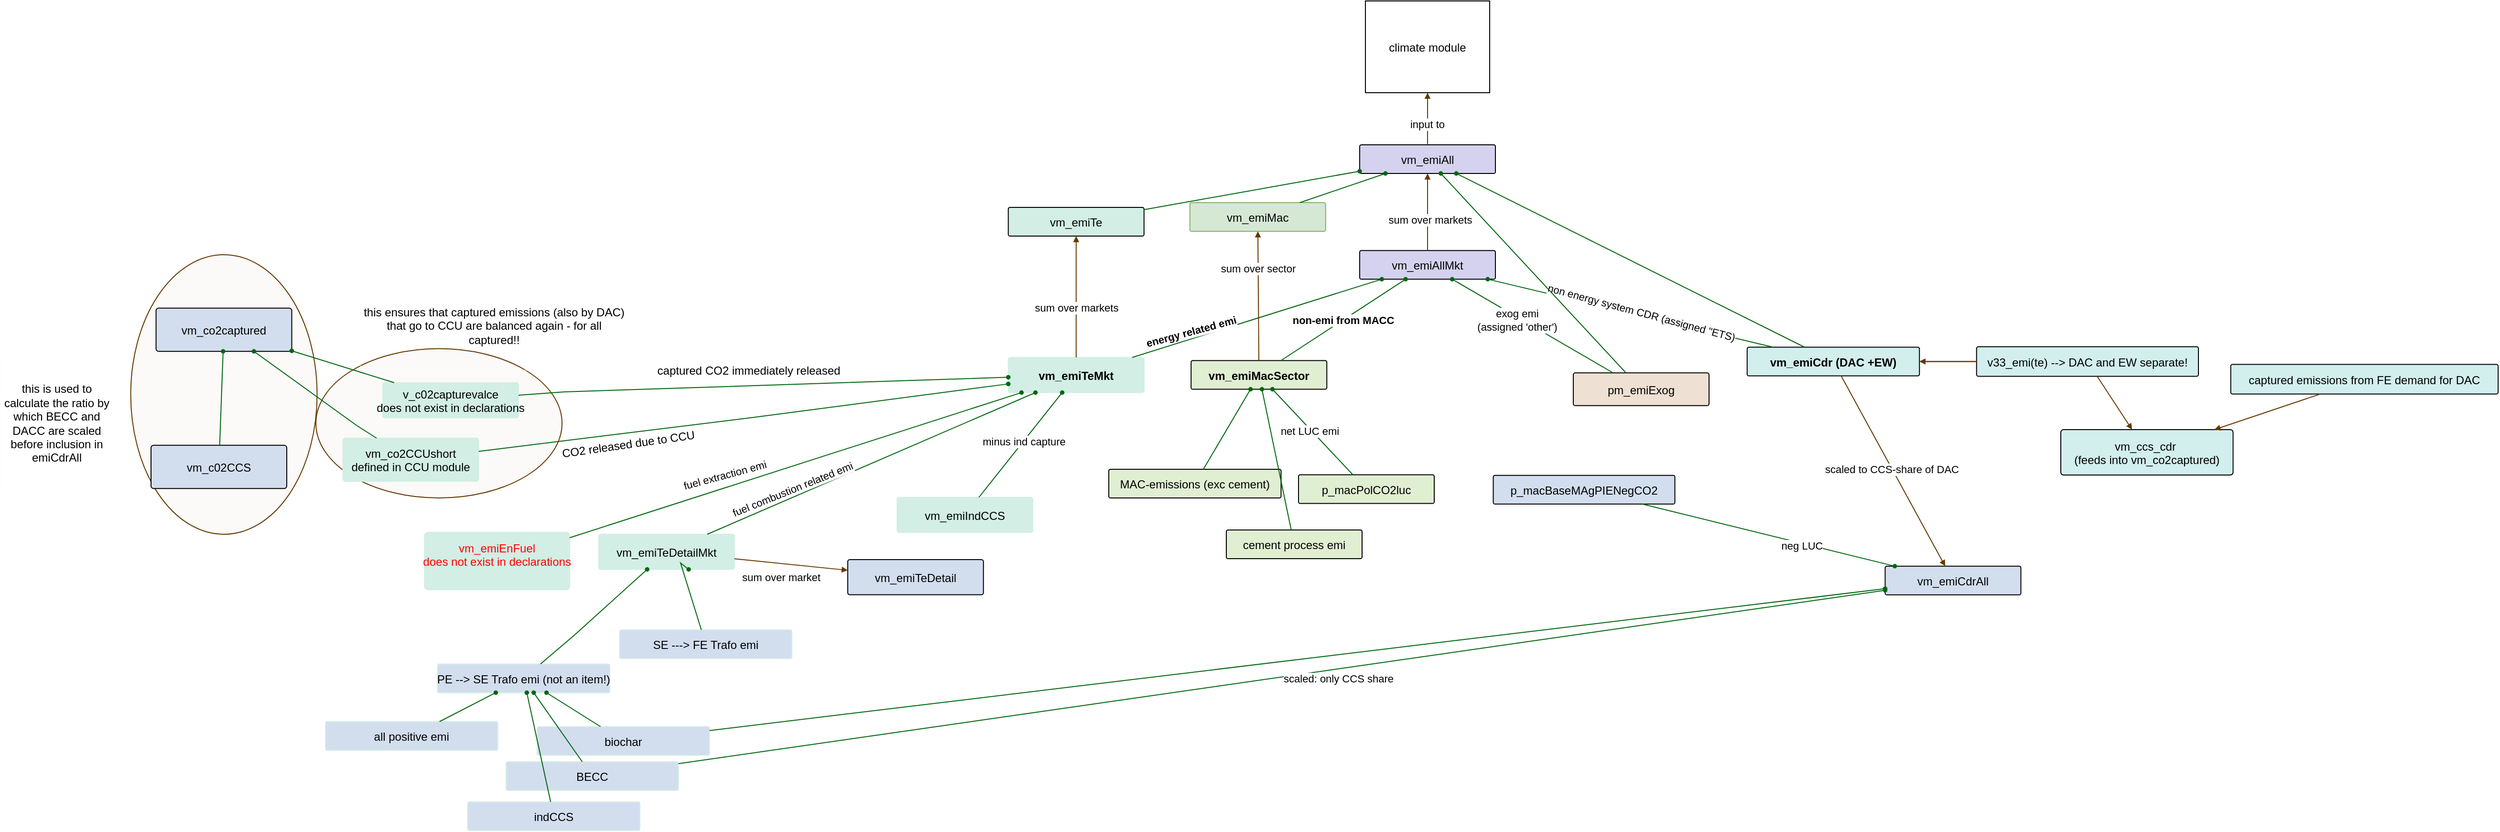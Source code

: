 <mxfile version="26.0.5">
  <diagram name="Page 2" id="0">
    <mxGraphModel dx="2287" dy="2053" grid="1" gridSize="10" guides="1" tooltips="1" connect="1" arrows="1" fold="1" page="1" pageScale="1" pageWidth="827" pageHeight="1169" math="0" shadow="0">
      <root>
        <mxCell id="0" />
        <mxCell id="1" parent="0" />
        <mxCell id="31" style="graphMlID=n29;shape=ellipse;fillColor=#E2DCD426;strokeColor=#663800FF" parent="1" vertex="1">
          <mxGeometry x="-1255.5" y="97.75" width="257.5" height="156.25" as="geometry" />
        </mxCell>
        <mxCell id="33" value="" style="graphMlID=n31;shape=ellipse;fillColor=#E2DCD426;strokeColor=#663800FF" parent="1" vertex="1">
          <mxGeometry x="-1449.25" y="-0.5" width="195" height="292.5" as="geometry" />
        </mxCell>
        <mxCell id="2" value="vm_emiAll" style="graphMlID=n0;shape=mxgraph.flowchart.process;fillColor=#D4D2EEFF" parent="1" vertex="1">
          <mxGeometry x="-163.5" y="-115.5" width="142" height="30" as="geometry" />
        </mxCell>
        <mxCell id="3" value="vm_emiAllMkt" style="graphMlID=n1;shape=mxgraph.flowchart.process;fillColor=#D4D2EEFF" parent="1" vertex="1">
          <mxGeometry x="-163.5" y="-4.875" width="142" height="30" as="geometry" />
        </mxCell>
        <mxCell id="4" value="vm_emiTeMkt" style="graphMlID=n2;shape=mxgraph.flowchart.process;fillColor=#D2EEE5FF;strokeColor=#D2EEE5FF;fontStyle=1" parent="1" vertex="1">
          <mxGeometry x="-531.125" y="107" width="142" height="36.75" as="geometry" />
        </mxCell>
        <mxCell id="5" value="vm_emiMacSector" style="graphMlID=n3;shape=mxgraph.flowchart.process;fillColor=#E0EED2FF;fontStyle=1" parent="1" vertex="1">
          <mxGeometry x="-339.875" y="110.25" width="142" height="30" as="geometry" />
        </mxCell>
        <mxCell id="6" value="climate module" style="graphMlID=n4" parent="1" vertex="1">
          <mxGeometry x="-157.5" y="-266" width="130" height="96" as="geometry" />
        </mxCell>
        <mxCell id="7" value="pm_emiExog" style="graphMlID=n5;shape=mxgraph.flowchart.process;fillColor=#EEE0D2FF" parent="1" vertex="1">
          <mxGeometry x="60" y="123.125" width="142" height="34.25" as="geometry" />
        </mxCell>
        <mxCell id="8" value="vm_emiCdr (DAC +EW)" style="graphMlID=n6;shape=mxgraph.flowchart.process;fillColor=#D2EEEDFF;fontStyle=1" parent="1" vertex="1">
          <mxGeometry x="241.875" y="96.25" width="180.25" height="30" as="geometry" />
        </mxCell>
        <mxCell id="9" value="vm_emiTe" style="graphMlID=n7;shape=mxgraph.flowchart.process;fillColor=#D2EEE5FF" parent="1" vertex="1">
          <mxGeometry x="-531.125" y="-50" width="142" height="30" as="geometry" />
        </mxCell>
        <mxCell id="10" value="vm_emiMac" style="graphMlID=n8;shape=mxgraph.flowchart.process;fillColor=#d5e8d4;strokeColor=#82b366;" parent="1" vertex="1">
          <mxGeometry x="-341.125" y="-55" width="142" height="30" as="geometry" />
        </mxCell>
        <mxCell id="11" value="MAC-emissions (exc cement)" style="graphMlID=n9;shape=mxgraph.flowchart.process;fillColor=#E0EED2FF" parent="1" vertex="1">
          <mxGeometry x="-426" y="224" width="180.25" height="30" as="geometry" />
        </mxCell>
        <mxCell id="12" value="p_macPolCO2luc" style="graphMlID=n10;shape=mxgraph.flowchart.process;fillColor=#E0EED2FF" parent="1" vertex="1">
          <mxGeometry x="-227.5" y="229.75" width="142" height="30" as="geometry" />
        </mxCell>
        <mxCell id="13" value="cement process emi" style="graphMlID=n11;shape=mxgraph.flowchart.process;fillColor=#E0EED2FF" parent="1" vertex="1">
          <mxGeometry x="-303" y="287.5" width="142" height="30" as="geometry" />
        </mxCell>
        <mxCell id="14" value="PE --&gt; SE Trafo emi (not an item!)" style="graphMlID=n12;shape=mxgraph.flowchart.process;fillColor=#D2DEEEFF;strokeColor=#D2EEE5FF" parent="1" vertex="1">
          <mxGeometry x="-1128.25" y="427.75" width="180.25" height="30" as="geometry" />
        </mxCell>
        <mxCell id="15" value="SE ---&gt; FE Trafo emi" style="graphMlID=n13;shape=mxgraph.flowchart.process;fillColor=#D2DEEEFF;strokeColor=#D2EEE5FF" parent="1" vertex="1">
          <mxGeometry x="-937.75" y="392" width="180.25" height="30" as="geometry" />
        </mxCell>
        <mxCell id="16" value="vm_emiTeDetailMkt" style="graphMlID=n14;shape=mxgraph.flowchart.process;fillColor=#D2EEE5FF;strokeColor=#D2EEE5FF" parent="1" vertex="1">
          <mxGeometry x="-959.625" y="292" width="142" height="36.75" as="geometry" />
        </mxCell>
        <mxCell id="17" value="BECC" style="graphMlID=n15;shape=mxgraph.flowchart.process;fillColor=#D2DEEEFF;strokeColor=#D2EEE5FF" parent="1" vertex="1">
          <mxGeometry x="-1056.5" y="530" width="180.25" height="30" as="geometry" />
        </mxCell>
        <mxCell id="18" value="all positive emi" style="graphMlID=n16;shape=mxgraph.flowchart.process;fillColor=#D2DEEEFF;strokeColor=#D2EEE5FF" parent="1" vertex="1">
          <mxGeometry x="-1245.5" y="488" width="180.25" height="30" as="geometry" />
        </mxCell>
        <mxCell id="19" value="biochar" style="graphMlID=n17;shape=mxgraph.flowchart.process;fillColor=#D2DEEEFF;strokeColor=#D2EEE5FF" parent="1" vertex="1">
          <mxGeometry x="-1024" y="493.25" width="180.25" height="30" as="geometry" />
        </mxCell>
        <mxCell id="20" value="indCCS" style="graphMlID=n18;shape=mxgraph.flowchart.process;fillColor=#D2DEEEFF;strokeColor=#D2EEE5FF" parent="1" vertex="1">
          <mxGeometry x="-1096.75" y="572" width="180.25" height="30" as="geometry" />
        </mxCell>
        <mxCell id="21" value="vm_emiCdrAll" style="graphMlID=n19;shape=mxgraph.flowchart.process;fillColor=#D2DEEEFF" parent="1" vertex="1">
          <mxGeometry x="386.25" y="325.375" width="142" height="30" as="geometry" />
        </mxCell>
        <mxCell id="22" value="v33_emi(te) --&gt; DAC and EW separate!" style="graphMlID=n20;shape=mxgraph.flowchart.process;fillColor=#D2EEEDFF" parent="1" vertex="1">
          <mxGeometry x="481.875" y="95.75" width="232.125" height="31" as="geometry" />
        </mxCell>
        <mxCell id="23" value="p_macBaseMAgPIENegCO2" style="graphMlID=n21;shape=mxgraph.flowchart.process;fillColor=#D2DEEEFF" parent="1" vertex="1">
          <mxGeometry x="-23.75" y="230.375" width="190" height="30" as="geometry" />
        </mxCell>
        <mxCell id="24" value="vm_emiTeDetail" style="graphMlID=n22;shape=mxgraph.flowchart.process;fillColor=#D2DEEEFF" parent="1" vertex="1">
          <mxGeometry x="-699.125" y="318.5" width="142" height="36.75" as="geometry" />
        </mxCell>
        <mxCell id="25" value="vm_emiEnFuel&#xa;does not exist in declarations&#xa;" style="graphMlID=n23;shape=mxgraph.flowchart.process;fillColor=#D2EEE5FF;strokeColor=#D2EEE5FF;fontColor=#FF0000;" parent="1" vertex="1">
          <mxGeometry x="-1141.87" y="290" width="151.87" height="60" as="geometry" />
        </mxCell>
        <mxCell id="26" value="vm_emiIndCCS" style="graphMlID=n24;shape=mxgraph.flowchart.process;fillColor=#D2EEE5FF;strokeColor=#D2EEE5FF" parent="1" vertex="1">
          <mxGeometry x="-647.5" y="253.375" width="142" height="36.75" as="geometry" />
        </mxCell>
        <mxCell id="27" value="v_c02capturevalce&#xa;does not exist in declarations" style="graphMlID=n25;shape=mxgraph.flowchart.process;fillColor=#D2EEE5FF;strokeColor=#D2EEE5FF" parent="1" vertex="1">
          <mxGeometry x="-1185.5" y="133.375" width="142" height="36.75" as="geometry" />
        </mxCell>
        <mxCell id="28" value="vm_co2CCUshort&#xa;defined in CCU module" style="graphMlID=n26;shape=mxgraph.flowchart.process;fillColor=#D2EEE5FF;strokeColor=#D2EEE5FF" parent="1" vertex="1">
          <mxGeometry x="-1227.25" y="191.375" width="142" height="45.25" as="geometry" />
        </mxCell>
        <mxCell id="29" value="vm_c02CCS" style="graphMlID=n27;shape=mxgraph.flowchart.process;fillColor=#D2DEEEFF" parent="1" vertex="1">
          <mxGeometry x="-1428" y="198.875" width="142" height="45.25" as="geometry" />
        </mxCell>
        <mxCell id="30" value="vm_co2captured" style="graphMlID=n28;shape=mxgraph.flowchart.process;fillColor=#D2DEEEFF" parent="1" vertex="1">
          <mxGeometry x="-1422.75" y="55.375" width="142" height="45.25" as="geometry" />
        </mxCell>
        <mxCell id="32" value="this ensures that captured emissions (also by DAC) that go to CCU are balanced again - for all captured!! " style="graphMlID=n30;shape=mxgraph.flowchart.process;fillColor=#D2DEEE00;strokeColor=#FDFDFD6D;whiteSpace=wrap;" parent="1" vertex="1">
          <mxGeometry x="-1209.125" y="27.75" width="279.75" height="92.5" as="geometry" />
        </mxCell>
        <mxCell id="34" value="this is used to calculate the ratio by which BECC and DACC are scaled before inclusion in emiCdrAll" style="graphMlID=n32;shape=mxgraph.flowchart.process;fillColor=#D2DEEE00;strokeColor=#FDFDFD6D;fontStyle=0;whiteSpace=wrap;" parent="1" vertex="1">
          <mxGeometry x="-1585" y="102.25" width="117" height="146.5" as="geometry" />
        </mxCell>
        <mxCell id="35" value="vm_ccs_cdr &#xa;(feeds into vm_co2captured)" style="graphMlID=n33;shape=mxgraph.flowchart.process;fillColor=#D2EEEDFF" parent="1" vertex="1">
          <mxGeometry x="570" y="182.5" width="180.25" height="47.5" as="geometry" />
        </mxCell>
        <mxCell id="36" value="captured emissions from FE demand for DAC" style="graphMlID=n34;shape=mxgraph.flowchart.process;fillColor=#D2EEEDFF" parent="1" vertex="1">
          <mxGeometry x="747.812" y="114.25" width="279.75" height="31" as="geometry" />
        </mxCell>
        <mxCell id="37" value="" style="graphMlID=e0;endArrow=block;rounded=0;strokeColor=#663800FF;endFill=1;endSize=3.75" parent="1" source="2" target="6" edge="1">
          <mxGeometry relative="1" as="geometry" />
        </mxCell>
        <mxCell id="_fNlC0QupFxDKhn81Lbz-86" value="input to" style="edgeLabel;html=1;align=center;verticalAlign=middle;resizable=0;points=[];" vertex="1" connectable="0" parent="37">
          <mxGeometry x="-0.211" y="1" relative="1" as="geometry">
            <mxPoint as="offset" />
          </mxGeometry>
        </mxCell>
        <mxCell id="38" value="" style="graphMlID=e1;endArrow=block;rounded=0;strokeColor=#663800FF;endFill=1;endSize=3.75;exitX=0.5;exitY=0.026" parent="1" source="4" target="9" edge="1">
          <mxGeometry relative="1" as="geometry" />
        </mxCell>
        <mxCell id="_fNlC0QupFxDKhn81Lbz-80" value="sum over markets" style="edgeLabel;html=1;align=center;verticalAlign=middle;resizable=0;points=[];" vertex="1" connectable="0" parent="38">
          <mxGeometry x="-0.181" relative="1" as="geometry">
            <mxPoint as="offset" />
          </mxGeometry>
        </mxCell>
        <mxCell id="39" value="" style="graphMlID=e2;endArrow=oval;rounded=0;strokeColor=#006610FF;endFill=1;endSize=3.75;startArrow=none;startFill=1;startSize=6" parent="1" source="4" target="3" edge="1">
          <mxGeometry relative="1" as="geometry" />
        </mxCell>
        <mxCell id="_fNlC0QupFxDKhn81Lbz-81" value="&lt;b&gt;energy related emi&lt;/b&gt;" style="edgeLabel;html=1;align=center;verticalAlign=middle;resizable=0;points=[];rotation=-15;" vertex="1" connectable="0" parent="39">
          <mxGeometry x="0.361" relative="1" as="geometry">
            <mxPoint x="-117" y="29" as="offset" />
          </mxGeometry>
        </mxCell>
        <mxCell id="40" value="" style="graphMlID=e3;endArrow=oval;rounded=0;strokeColor=#006610FF;endFill=1;endSize=3.75;startArrow=none;startFill=1;startSize=6" parent="1" source="5" target="3" edge="1">
          <mxGeometry relative="1" as="geometry" />
        </mxCell>
        <mxCell id="_fNlC0QupFxDKhn81Lbz-83" value="&lt;b&gt;non-emi from MACC&lt;/b&gt;" style="edgeLabel;html=1;align=center;verticalAlign=middle;resizable=0;points=[];" vertex="1" connectable="0" parent="40">
          <mxGeometry x="-0.009" relative="1" as="geometry">
            <mxPoint as="offset" />
          </mxGeometry>
        </mxCell>
        <mxCell id="41" value="" style="graphMlID=e4;endArrow=block;rounded=0;strokeColor=#663800FF;endFill=1;endSize=3.75" parent="1" source="3" target="2" edge="1">
          <mxGeometry relative="1" as="geometry" />
        </mxCell>
        <mxCell id="_fNlC0QupFxDKhn81Lbz-87" value="sum over markets" style="edgeLabel;html=1;align=center;verticalAlign=middle;resizable=0;points=[];" vertex="1" connectable="0" parent="41">
          <mxGeometry x="-0.203" y="-1" relative="1" as="geometry">
            <mxPoint x="1" as="offset" />
          </mxGeometry>
        </mxCell>
        <mxCell id="42" value="" style="graphMlID=e5;endArrow=oval;rounded=0;strokeColor=#006610FF;endFill=1;endSize=3.75;startArrow=none;startFill=1;startSize=6" parent="1" source="7" target="3" edge="1">
          <mxGeometry relative="1" as="geometry" />
        </mxCell>
        <mxCell id="_fNlC0QupFxDKhn81Lbz-88" value="&lt;div&gt;exog emi&lt;/div&gt;&lt;div&gt;(assigned &#39;other&#39;)&lt;br&gt;&lt;/div&gt;" style="edgeLabel;html=1;align=center;verticalAlign=middle;resizable=0;points=[];" vertex="1" connectable="0" parent="42">
          <mxGeometry x="0.178" y="3" relative="1" as="geometry">
            <mxPoint as="offset" />
          </mxGeometry>
        </mxCell>
        <mxCell id="43" value="" style="graphMlID=e6;endArrow=oval;rounded=0;strokeColor=#006610FF;endFill=1;endSize=3.75;startArrow=none;startFill=1;startSize=6" parent="1" source="8" target="3" edge="1">
          <mxGeometry relative="1" as="geometry" />
        </mxCell>
        <mxCell id="_fNlC0QupFxDKhn81Lbz-89" value="non energy system CDR (assigned &quot;ETS)" style="edgeLabel;html=1;align=center;verticalAlign=middle;resizable=0;points=[];rotation=15;" vertex="1" connectable="0" parent="43">
          <mxGeometry x="0.168" relative="1" as="geometry">
            <mxPoint x="36" y="5" as="offset" />
          </mxGeometry>
        </mxCell>
        <mxCell id="44" value="" style="graphMlID=e7;endArrow=block;rounded=0;strokeColor=#663800FF;endFill=1;endSize=3.75" parent="1" source="5" target="10" edge="1">
          <mxGeometry relative="1" as="geometry" />
        </mxCell>
        <mxCell id="_fNlC0QupFxDKhn81Lbz-82" value="sum over sector" style="edgeLabel;html=1;align=center;verticalAlign=middle;resizable=0;points=[];" vertex="1" connectable="0" parent="44">
          <mxGeometry x="0.432" y="1" relative="1" as="geometry">
            <mxPoint as="offset" />
          </mxGeometry>
        </mxCell>
        <mxCell id="45" value="" style="graphMlID=e8;endArrow=oval;rounded=0;strokeColor=#006610FF;endFill=1;endSize=3.75;startArrow=none;startFill=1;startSize=6" parent="1" source="9" target="2" edge="1">
          <mxGeometry relative="1" as="geometry" />
        </mxCell>
        <mxCell id="46" value="" style="graphMlID=e9;endArrow=oval;rounded=0;strokeColor=#006610FF;endFill=1;endSize=3.75;startArrow=none;startFill=1;startSize=6" parent="1" source="10" target="2" edge="1">
          <mxGeometry relative="1" as="geometry" />
        </mxCell>
        <mxCell id="47" value="" style="graphMlID=e10;endArrow=oval;rounded=0;strokeColor=#006610FF;endFill=1;endSize=3.75;startArrow=none;startFill=1;startSize=6" parent="1" source="7" target="2" edge="1">
          <mxGeometry relative="1" as="geometry" />
        </mxCell>
        <mxCell id="48" value="" style="graphMlID=e11;endArrow=oval;rounded=0;strokeColor=#006610FF;endFill=1;endSize=3.75;startArrow=none;startFill=1;startSize=6" parent="1" source="8" target="2" edge="1">
          <mxGeometry relative="1" as="geometry" />
        </mxCell>
        <mxCell id="49" value="" style="graphMlID=e12;endArrow=oval;rounded=0;strokeColor=#006610FF;endFill=1;endSize=3.75;startArrow=none;startFill=1;startSize=6" parent="1" source="11" target="5" edge="1">
          <mxGeometry relative="1" as="geometry" />
        </mxCell>
        <mxCell id="50" value="" style="graphMlID=e13;endArrow=oval;rounded=0;strokeColor=#006610FF;endFill=1;endSize=3.75;startArrow=none;startFill=1;startSize=6" parent="1" source="13" target="5" edge="1">
          <mxGeometry relative="1" as="geometry" />
        </mxCell>
        <mxCell id="51" value="" style="graphMlID=e14;endArrow=oval;rounded=0;strokeColor=#006610FF;endFill=1;endSize=3.75;startArrow=none;startFill=1;startSize=6" parent="1" source="12" target="5" edge="1">
          <mxGeometry relative="1" as="geometry" />
        </mxCell>
        <mxCell id="_fNlC0QupFxDKhn81Lbz-84" value="net LUC emi" style="edgeLabel;html=1;align=center;verticalAlign=middle;resizable=0;points=[];" vertex="1" connectable="0" parent="51">
          <mxGeometry x="0.058" y="2" relative="1" as="geometry">
            <mxPoint as="offset" />
          </mxGeometry>
        </mxCell>
        <mxCell id="52" value="" style="graphMlID=e15;endArrow=oval;rounded=0;strokeColor=#006610FF;endFill=1;endSize=3.75;startArrow=none;startFill=1;startSize=6" parent="1" source="14" target="16" edge="1">
          <mxGeometry relative="1" as="geometry">
            <Array as="points">
              <mxPoint x="-984.75" y="397.25" />
            </Array>
          </mxGeometry>
        </mxCell>
        <mxCell id="53" value="" style="graphMlID=e16;endArrow=oval;rounded=0;strokeColor=#006610FF;endFill=1;endSize=3.75;startArrow=none;startFill=1;startSize=6" parent="1" source="15" target="16" edge="1">
          <mxGeometry relative="1" as="geometry">
            <Array as="points">
              <mxPoint x="-874" y="322" />
            </Array>
          </mxGeometry>
        </mxCell>
        <mxCell id="54" value="" style="graphMlID=e17;endArrow=oval;rounded=0;strokeColor=#006610FF;endFill=1;endSize=3.75;startArrow=none;startFill=1;startSize=6" parent="1" source="16" target="4" edge="1">
          <mxGeometry relative="1" as="geometry" />
        </mxCell>
        <mxCell id="_fNlC0QupFxDKhn81Lbz-77" value="fuel combustion related emi" style="edgeLabel;html=1;align=center;verticalAlign=middle;resizable=0;points=[];rotation=-22;" vertex="1" connectable="0" parent="54">
          <mxGeometry x="-0.436" y="-2" relative="1" as="geometry">
            <mxPoint x="-9" y="-7" as="offset" />
          </mxGeometry>
        </mxCell>
        <mxCell id="55" value="" style="graphMlID=e18;endArrow=oval;rounded=0;strokeColor=#006610FF;endFill=1;endSize=3.75;startArrow=none;startFill=1;startSize=6" parent="1" source="19" target="21" edge="1">
          <mxGeometry relative="1" as="geometry" />
        </mxCell>
        <mxCell id="56" value="" style="graphMlID=e19;endArrow=block;rounded=0;strokeColor=#663800FF;endFill=1;endSize=3.75" parent="1" source="22" target="8" edge="1">
          <mxGeometry relative="1" as="geometry" />
        </mxCell>
        <mxCell id="57" value="" style="graphMlID=e20;endArrow=oval;rounded=0;strokeColor=#006610FF;endFill=1;endSize=3.75;startArrow=none;startFill=1;startSize=6" parent="1" source="17" target="21" edge="1">
          <mxGeometry relative="1" as="geometry" />
        </mxCell>
        <mxCell id="_fNlC0QupFxDKhn81Lbz-85" value="scaled: only CCS share" style="edgeLabel;html=1;align=center;verticalAlign=middle;resizable=0;points=[];" vertex="1" connectable="0" parent="57">
          <mxGeometry x="0.094" relative="1" as="geometry">
            <mxPoint y="10" as="offset" />
          </mxGeometry>
        </mxCell>
        <mxCell id="58" value="" style="graphMlID=e21;endArrow=oval;rounded=0;strokeColor=#006610FF;endFill=1;endSize=3.75;startArrow=none;startFill=1;startSize=6" parent="1" source="23" target="21" edge="1">
          <mxGeometry relative="1" as="geometry" />
        </mxCell>
        <mxCell id="_fNlC0QupFxDKhn81Lbz-90" value="neg LUC" style="edgeLabel;html=1;align=center;verticalAlign=middle;resizable=0;points=[];" vertex="1" connectable="0" parent="58">
          <mxGeometry x="0.27" y="-2" relative="1" as="geometry">
            <mxPoint as="offset" />
          </mxGeometry>
        </mxCell>
        <mxCell id="59" value="" style="graphMlID=e22;endArrow=block;rounded=0;strokeColor=#663800FF;endFill=1;endSize=3.75" parent="1" source="16" target="24" edge="1">
          <mxGeometry relative="1" as="geometry" />
        </mxCell>
        <mxCell id="_fNlC0QupFxDKhn81Lbz-78" value="sum over market" style="edgeLabel;html=1;align=center;verticalAlign=middle;resizable=0;points=[];" vertex="1" connectable="0" parent="59">
          <mxGeometry x="-0.255" y="1" relative="1" as="geometry">
            <mxPoint x="4" y="16" as="offset" />
          </mxGeometry>
        </mxCell>
        <mxCell id="60" value="" style="graphMlID=e23;endArrow=oval;rounded=0;strokeColor=#006610FF;endFill=1;endSize=3.75;startArrow=none;startFill=1;startSize=6" parent="1" source="25" target="4" edge="1">
          <mxGeometry relative="1" as="geometry" />
        </mxCell>
        <mxCell id="_fNlC0QupFxDKhn81Lbz-76" value="fuel extraction emi" style="edgeLabel;html=1;align=center;verticalAlign=middle;resizable=0;points=[];rotation=-15;" vertex="1" connectable="0" parent="60">
          <mxGeometry x="-0.131" relative="1" as="geometry">
            <mxPoint x="-43" as="offset" />
          </mxGeometry>
        </mxCell>
        <mxCell id="61" value="" style="graphMlID=e24;endArrow=oval;rounded=0;strokeColor=#006610FF;endFill=1;endSize=3.75;startArrow=none;startFill=1;startSize=6" parent="1" source="26" target="4" edge="1">
          <mxGeometry relative="1" as="geometry" />
        </mxCell>
        <mxCell id="_fNlC0QupFxDKhn81Lbz-79" value="minus ind capture" style="edgeLabel;html=1;align=center;verticalAlign=middle;resizable=0;points=[];" vertex="1" connectable="0" parent="61">
          <mxGeometry x="0.062" relative="1" as="geometry">
            <mxPoint as="offset" />
          </mxGeometry>
        </mxCell>
        <mxCell id="62" value="" style="graphMlID=e25;endArrow=oval;rounded=0;strokeColor=#006610FF;endFill=1;endSize=3.75;startArrow=none;startFill=1;startSize=6" parent="1" source="27" target="4" edge="1">
          <mxGeometry relative="1" as="geometry">
            <Array as="points">
              <mxPoint x="-995.5" y="143" />
            </Array>
          </mxGeometry>
        </mxCell>
        <mxCell id="_fNlC0QupFxDKhn81Lbz-74" value="captured CO2 immediately released" style="edgeLabel;html=1;align=center;verticalAlign=middle;resizable=0;points=[];fontSize=12;rotation=0;" vertex="1" connectable="0" parent="62">
          <mxGeometry x="-0.061" y="-1" relative="1" as="geometry">
            <mxPoint y="-17" as="offset" />
          </mxGeometry>
        </mxCell>
        <mxCell id="63" value="" style="graphMlID=e26;endArrow=oval;rounded=0;strokeColor=#006610FF;endFill=1;endSize=3.75;startArrow=none;startFill=1;startSize=6" parent="1" source="28" target="4" edge="1">
          <mxGeometry relative="1" as="geometry">
            <Array as="points">
              <mxPoint x="-800" y="170" />
            </Array>
          </mxGeometry>
        </mxCell>
        <mxCell id="_fNlC0QupFxDKhn81Lbz-75" value="&lt;font style=&quot;font-size: 12px;&quot;&gt;CO2 released due to CCU&lt;br&gt;&lt;/font&gt;" style="edgeLabel;html=1;align=center;verticalAlign=middle;resizable=0;points=[];rotation=-8.1;" vertex="1" connectable="0" parent="63">
          <mxGeometry x="-0.205" relative="1" as="geometry">
            <mxPoint x="-64" y="20" as="offset" />
          </mxGeometry>
        </mxCell>
        <mxCell id="64" value="" style="graphMlID=e27;endArrow=oval;rounded=0;strokeColor=#006610FF;endFill=1;endSize=3.75;startArrow=none;startFill=1;startSize=6" parent="1" source="29" target="30" edge="1">
          <mxGeometry relative="1" as="geometry" />
        </mxCell>
        <mxCell id="65" value="" style="graphMlID=e28;endArrow=oval;rounded=0;strokeColor=#006610FF;endFill=1;endSize=3.75;startArrow=none;startFill=1;startSize=6" parent="1" source="27" target="30" edge="1">
          <mxGeometry relative="1" as="geometry" />
        </mxCell>
        <mxCell id="66" value="" style="graphMlID=e29;endArrow=oval;rounded=0;strokeColor=#006610FF;endFill=1;endSize=3.75;startArrow=none;startFill=1;startSize=6" parent="1" source="28" target="30" edge="1">
          <mxGeometry relative="1" as="geometry">
            <Array as="points">
              <mxPoint x="-1212" y="178.75" />
            </Array>
          </mxGeometry>
        </mxCell>
        <mxCell id="67" value="" style="graphMlID=e30;endArrow=oval;rounded=0;strokeColor=#006610FF;endFill=1;endSize=3.75;startArrow=none;startFill=1;startSize=6" parent="1" source="18" target="14" edge="1">
          <mxGeometry relative="1" as="geometry" />
        </mxCell>
        <mxCell id="68" value="" style="graphMlID=e31;endArrow=oval;rounded=0;strokeColor=#006610FF;endFill=1;endSize=3.75;startArrow=none;startFill=1;startSize=6" parent="1" source="20" target="14" edge="1">
          <mxGeometry relative="1" as="geometry" />
        </mxCell>
        <mxCell id="69" value="" style="graphMlID=e32;endArrow=oval;rounded=0;strokeColor=#006610FF;endFill=1;endSize=3.75;startArrow=none;startFill=1;startSize=6" parent="1" source="17" target="14" edge="1">
          <mxGeometry relative="1" as="geometry" />
        </mxCell>
        <mxCell id="70" value="" style="graphMlID=e33;endArrow=oval;rounded=0;strokeColor=#006610FF;endFill=1;endSize=3.75;startArrow=none;startFill=1;startSize=6" parent="1" source="19" target="14" edge="1">
          <mxGeometry relative="1" as="geometry" />
        </mxCell>
        <mxCell id="71" value="" style="graphMlID=e34;endArrow=block;rounded=0;strokeColor=#663800FF;endFill=1;endSize=3.75" parent="1" source="22" target="8" edge="1">
          <mxGeometry relative="1" as="geometry" />
        </mxCell>
        <mxCell id="72" value="" style="graphMlID=e35;endArrow=block;rounded=0;strokeColor=#663800FF;endFill=1;endSize=3.75" parent="1" source="8" target="21" edge="1">
          <mxGeometry relative="1" as="geometry" />
        </mxCell>
        <mxCell id="_fNlC0QupFxDKhn81Lbz-91" value="scaled to CCS-share of DAC" style="edgeLabel;html=1;align=center;verticalAlign=middle;resizable=0;points=[];" vertex="1" connectable="0" parent="72">
          <mxGeometry x="-0.022" relative="1" as="geometry">
            <mxPoint x="-1" as="offset" />
          </mxGeometry>
        </mxCell>
        <mxCell id="73" value="" style="graphMlID=e36;endArrow=block;rounded=0;strokeColor=#663800FF;endFill=1;endSize=3.75" parent="1" source="22" target="35" edge="1">
          <mxGeometry relative="1" as="geometry" />
        </mxCell>
        <mxCell id="74" value="" style="graphMlID=e37;endArrow=block;rounded=0;strokeColor=#663800FF;endFill=1;endSize=3.75" parent="1" source="36" target="35" edge="1">
          <mxGeometry relative="1" as="geometry" />
        </mxCell>
      </root>
    </mxGraphModel>
  </diagram>
</mxfile>
